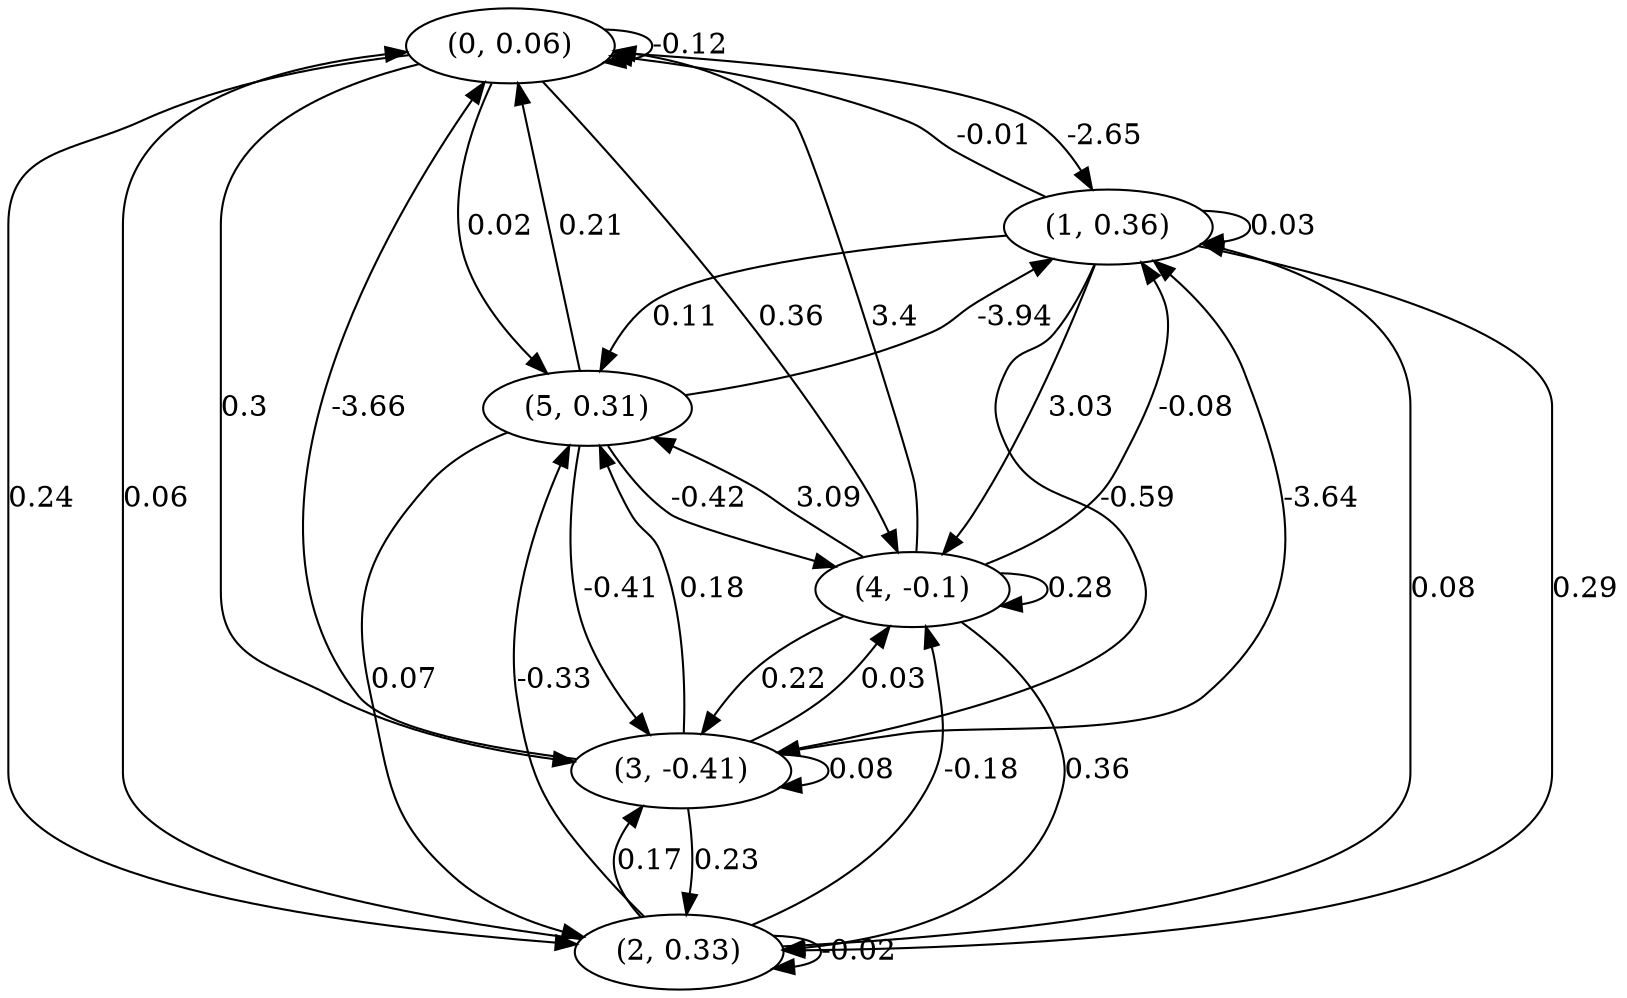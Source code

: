 digraph {
    0 [ label = "(0, 0.06)" ]
    1 [ label = "(1, 0.36)" ]
    2 [ label = "(2, 0.33)" ]
    3 [ label = "(3, -0.41)" ]
    4 [ label = "(4, -0.1)" ]
    5 [ label = "(5, 0.31)" ]
    0 -> 0 [ label = "-0.12" ]
    1 -> 1 [ label = "0.03" ]
    2 -> 2 [ label = "-0.02" ]
    3 -> 3 [ label = "0.08" ]
    4 -> 4 [ label = "0.28" ]
    1 -> 0 [ label = "-0.01" ]
    2 -> 0 [ label = "0.06" ]
    3 -> 0 [ label = "-3.66" ]
    4 -> 0 [ label = "3.4" ]
    5 -> 0 [ label = "0.21" ]
    0 -> 1 [ label = "-2.65" ]
    2 -> 1 [ label = "0.08" ]
    3 -> 1 [ label = "-3.64" ]
    4 -> 1 [ label = "-0.08" ]
    5 -> 1 [ label = "-3.94" ]
    0 -> 2 [ label = "0.24" ]
    1 -> 2 [ label = "0.29" ]
    3 -> 2 [ label = "0.23" ]
    4 -> 2 [ label = "0.36" ]
    5 -> 2 [ label = "0.07" ]
    0 -> 3 [ label = "0.3" ]
    1 -> 3 [ label = "-0.59" ]
    2 -> 3 [ label = "0.17" ]
    4 -> 3 [ label = "0.22" ]
    5 -> 3 [ label = "-0.41" ]
    0 -> 4 [ label = "0.36" ]
    1 -> 4 [ label = "3.03" ]
    2 -> 4 [ label = "-0.18" ]
    3 -> 4 [ label = "0.03" ]
    5 -> 4 [ label = "-0.42" ]
    0 -> 5 [ label = "0.02" ]
    1 -> 5 [ label = "0.11" ]
    2 -> 5 [ label = "-0.33" ]
    3 -> 5 [ label = "0.18" ]
    4 -> 5 [ label = "3.09" ]
}

